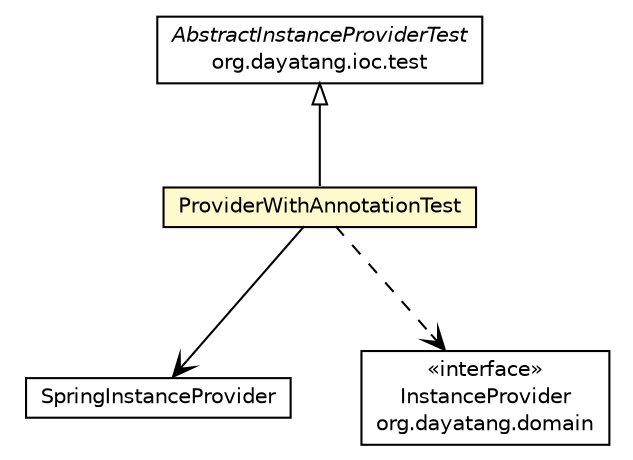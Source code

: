 #!/usr/local/bin/dot
#
# Class diagram 
# Generated by UMLGraph version R5_6_6-8-g8d7759 (http://www.umlgraph.org/)
#

digraph G {
	edge [fontname="Helvetica",fontsize=10,labelfontname="Helvetica",labelfontsize=10];
	node [fontname="Helvetica",fontsize=10,shape=plaintext];
	nodesep=0.25;
	ranksep=0.5;
	// org.dayatang.ioc.spring.factory.ProviderWithAnnotationTest
	c38308 [label=<<table title="org.dayatang.ioc.spring.factory.ProviderWithAnnotationTest" border="0" cellborder="1" cellspacing="0" cellpadding="2" port="p" bgcolor="lemonChiffon" href="./ProviderWithAnnotationTest.html">
		<tr><td><table border="0" cellspacing="0" cellpadding="1">
<tr><td align="center" balign="center"> ProviderWithAnnotationTest </td></tr>
		</table></td></tr>
		</table>>, URL="./ProviderWithAnnotationTest.html", fontname="Helvetica", fontcolor="black", fontsize=10.0];
	//org.dayatang.ioc.spring.factory.ProviderWithAnnotationTest extends org.dayatang.ioc.test.AbstractInstanceProviderTest
	c38414:p -> c38308:p [dir=back,arrowtail=empty];
	// org.dayatang.ioc.spring.factory.ProviderWithAnnotationTest NAVASSOC org.dayatang.ioc.spring.factory.SpringInstanceProvider
	c38308:p -> c38415:p [taillabel="", label=" "headlabel="", fontname="Helvetica", fontcolor="black", fontsize=10.0, color="black", arrowhead=open];
	// org.dayatang.ioc.spring.factory.ProviderWithAnnotationTest DEPEND org.dayatang.domain.InstanceProvider
	c38308:p -> c38416:p [taillabel="", label=" "headlabel="", fontname="Helvetica", fontcolor="black", fontsize=10.0, color="black", arrowhead=open, style=dashed];
	// org.dayatang.ioc.test.AbstractInstanceProviderTest
	c38414 [label=<<table title="org.dayatang.ioc.test.AbstractInstanceProviderTest" border="0" cellborder="1" cellspacing="0" cellpadding="2" port="p" href="http://java.sun.com/j2se/1.4.2/docs/api/org/dayatang/ioc/test/AbstractInstanceProviderTest.html">
		<tr><td><table border="0" cellspacing="0" cellpadding="1">
<tr><td align="center" balign="center"><font face="Helvetica-Oblique"> AbstractInstanceProviderTest </font></td></tr>
<tr><td align="center" balign="center"> org.dayatang.ioc.test </td></tr>
		</table></td></tr>
		</table>>, URL="http://java.sun.com/j2se/1.4.2/docs/api/org/dayatang/ioc/test/AbstractInstanceProviderTest.html", fontname="Helvetica", fontcolor="black", fontsize=10.0];
	// org.dayatang.ioc.spring.factory.SpringInstanceProvider
	c38415 [label=<<table title="org.dayatang.ioc.spring.factory.SpringInstanceProvider" border="0" cellborder="1" cellspacing="0" cellpadding="2" port="p" href="http://java.sun.com/j2se/1.4.2/docs/api/org/dayatang/ioc/spring/factory/SpringInstanceProvider.html">
		<tr><td><table border="0" cellspacing="0" cellpadding="1">
<tr><td align="center" balign="center"> SpringInstanceProvider </td></tr>
		</table></td></tr>
		</table>>, URL="http://java.sun.com/j2se/1.4.2/docs/api/org/dayatang/ioc/spring/factory/SpringInstanceProvider.html", fontname="Helvetica", fontcolor="black", fontsize=10.0];
	// org.dayatang.domain.InstanceProvider
	c38416 [label=<<table title="org.dayatang.domain.InstanceProvider" border="0" cellborder="1" cellspacing="0" cellpadding="2" port="p" href="http://java.sun.com/j2se/1.4.2/docs/api/org/dayatang/domain/InstanceProvider.html">
		<tr><td><table border="0" cellspacing="0" cellpadding="1">
<tr><td align="center" balign="center"> &#171;interface&#187; </td></tr>
<tr><td align="center" balign="center"> InstanceProvider </td></tr>
<tr><td align="center" balign="center"> org.dayatang.domain </td></tr>
		</table></td></tr>
		</table>>, URL="http://java.sun.com/j2se/1.4.2/docs/api/org/dayatang/domain/InstanceProvider.html", fontname="Helvetica", fontcolor="black", fontsize=10.0];
}

